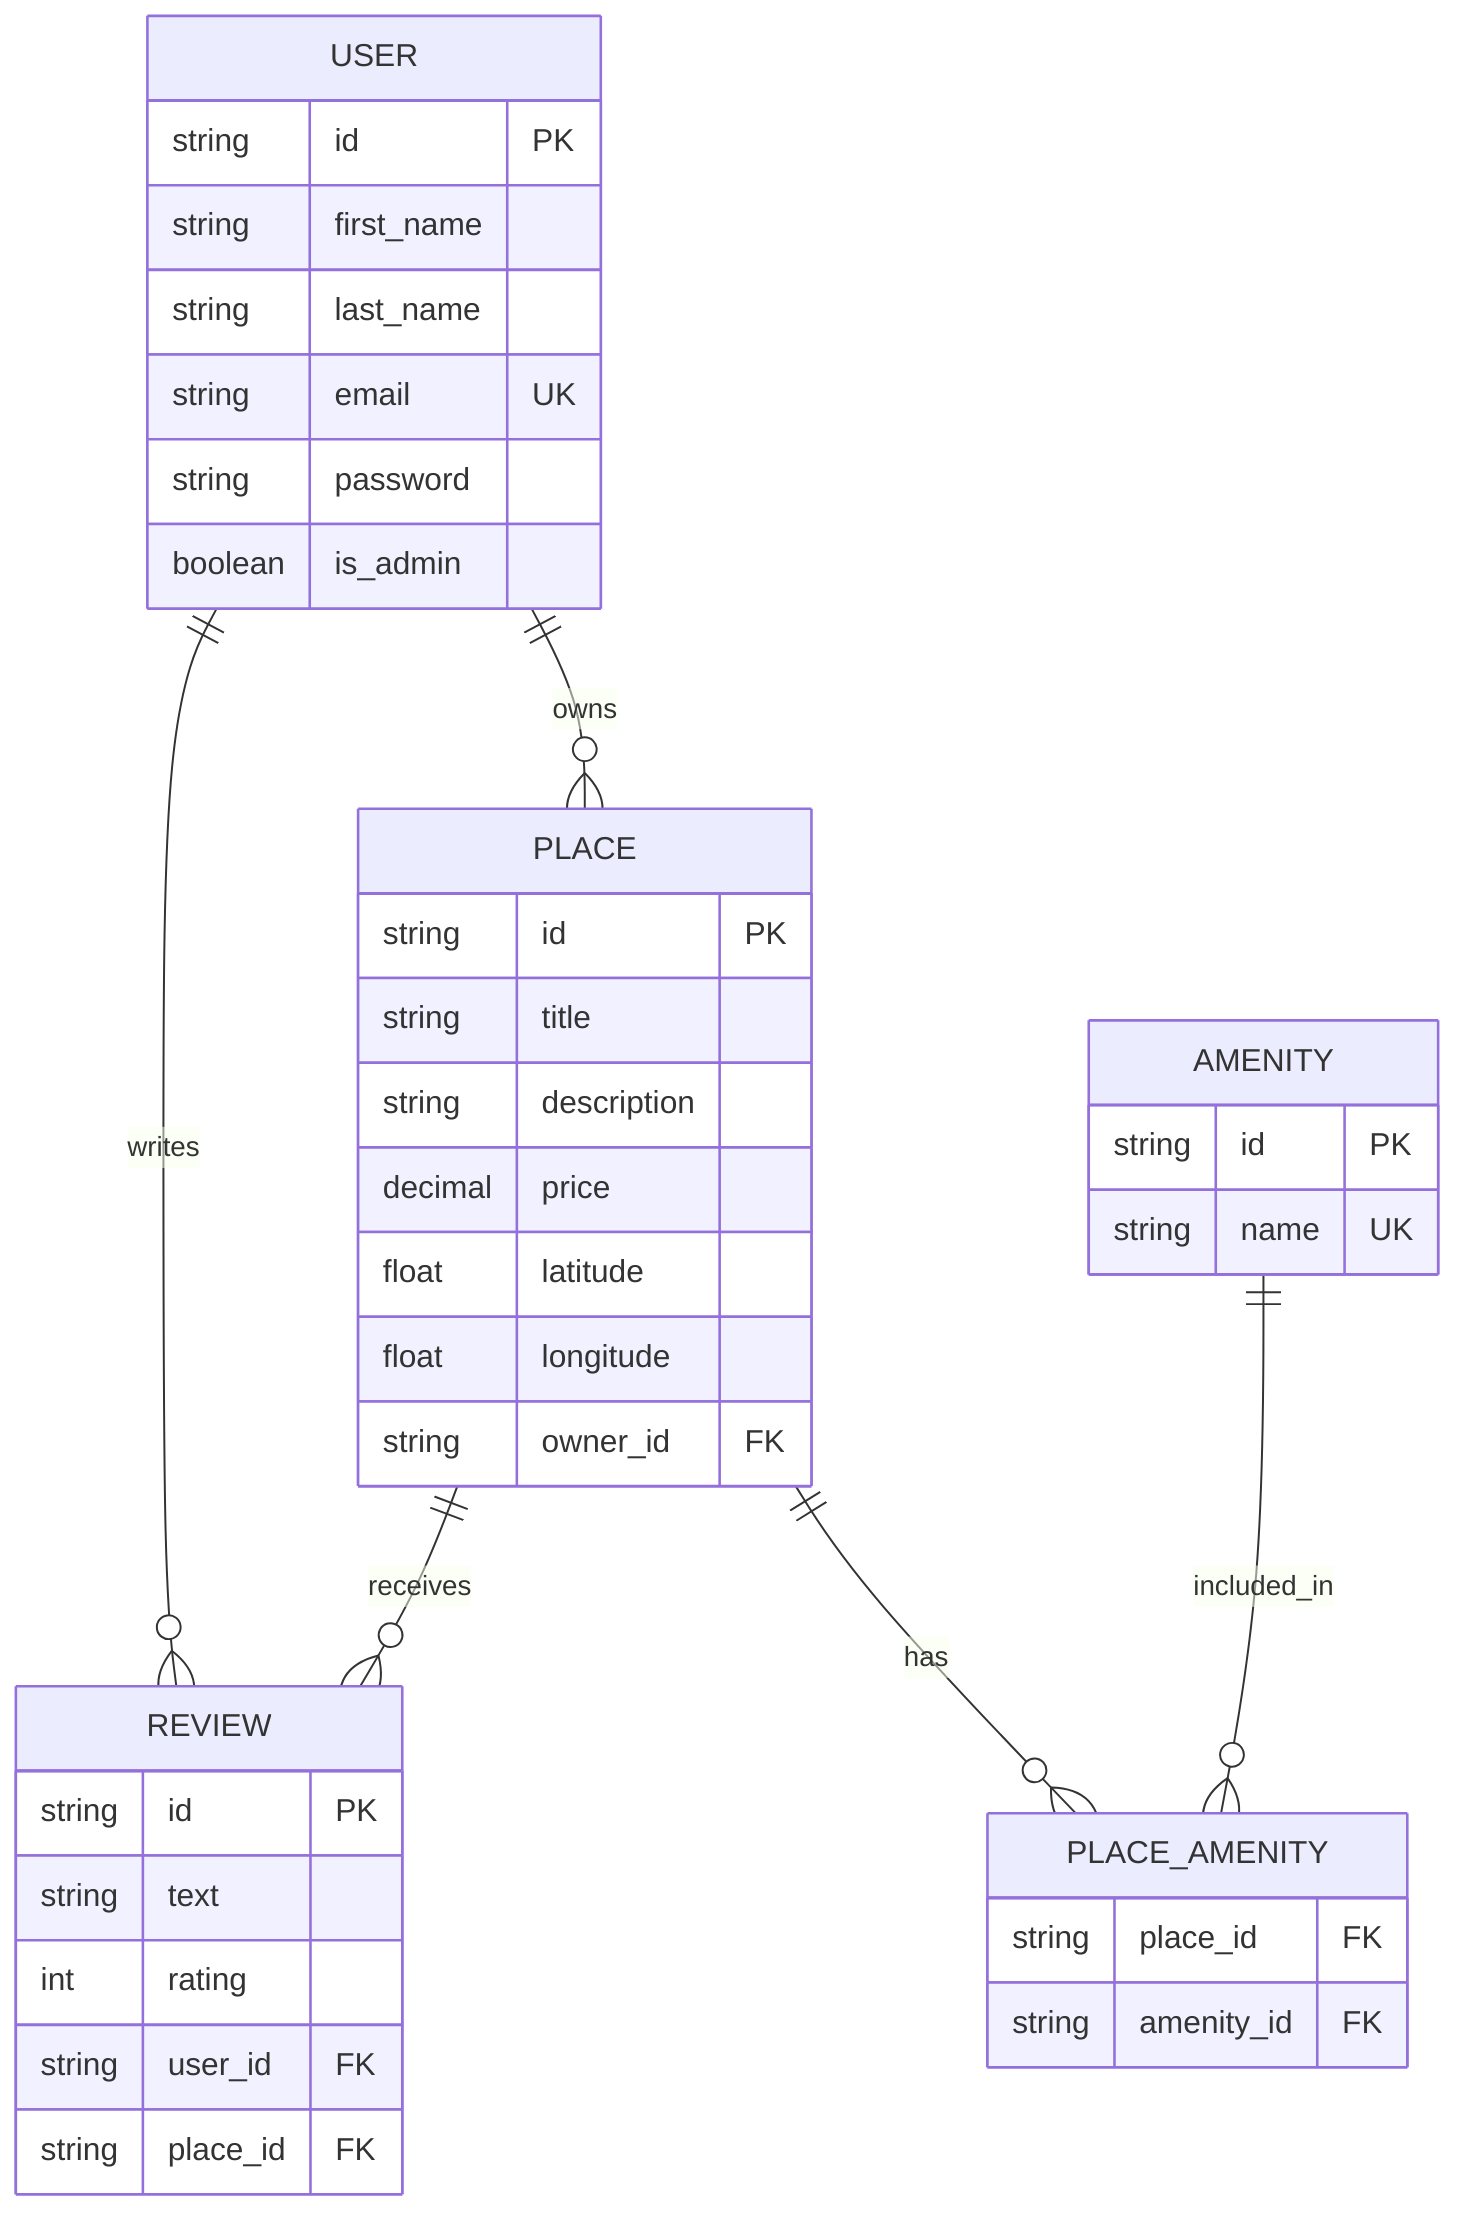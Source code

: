 erDiagram
    USER ||--o{ PLACE : owns
    USER ||--o{ REVIEW : writes
    PLACE ||--o{ REVIEW : receives
    PLACE ||--o{ PLACE_AMENITY : has
    AMENITY ||--o{ PLACE_AMENITY : included_in

    USER {
        string id PK
        string first_name
        string last_name
        string email UK
        string password
        boolean is_admin
    }

    PLACE {
        string id PK
        string title
        string description
        decimal price
        float latitude
        float longitude
        string owner_id FK
    }

    REVIEW {
        string id PK
        string text
        int rating
        string user_id FK
        string place_id FK
    }

    AMENITY {
        string id PK
        string name UK
    }

    PLACE_AMENITY {
        string place_id FK
        string amenity_id FK
    }